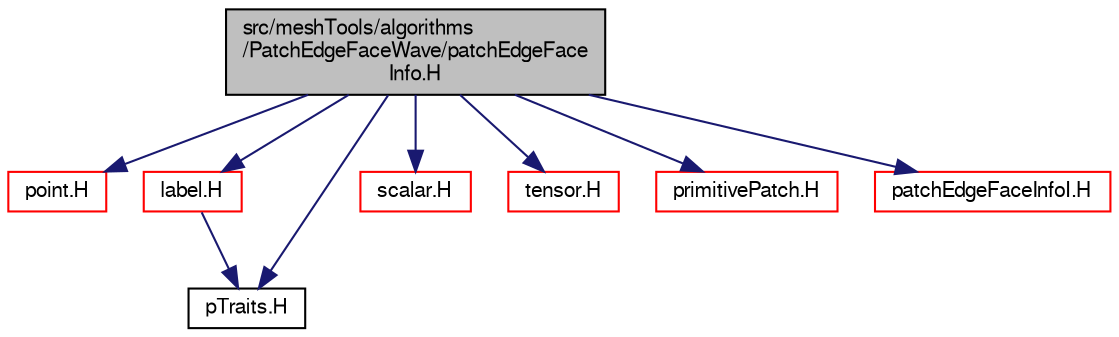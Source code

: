 digraph "src/meshTools/algorithms/PatchEdgeFaceWave/patchEdgeFaceInfo.H"
{
  bgcolor="transparent";
  edge [fontname="FreeSans",fontsize="10",labelfontname="FreeSans",labelfontsize="10"];
  node [fontname="FreeSans",fontsize="10",shape=record];
  Node0 [label="src/meshTools/algorithms\l/PatchEdgeFaceWave/patchEdgeFace\lInfo.H",height=0.2,width=0.4,color="black", fillcolor="grey75", style="filled", fontcolor="black"];
  Node0 -> Node1 [color="midnightblue",fontsize="10",style="solid",fontname="FreeSans"];
  Node1 [label="point.H",height=0.2,width=0.4,color="red",URL="$a12059.html"];
  Node0 -> Node6 [color="midnightblue",fontsize="10",style="solid",fontname="FreeSans"];
  Node6 [label="label.H",height=0.2,width=0.4,color="red",URL="$a12371.html"];
  Node6 -> Node9 [color="midnightblue",fontsize="10",style="solid",fontname="FreeSans"];
  Node9 [label="pTraits.H",height=0.2,width=0.4,color="black",URL="$a12437.html"];
  Node0 -> Node3 [color="midnightblue",fontsize="10",style="solid",fontname="FreeSans"];
  Node3 [label="scalar.H",height=0.2,width=0.4,color="red",URL="$a12533.html"];
  Node0 -> Node47 [color="midnightblue",fontsize="10",style="solid",fontname="FreeSans"];
  Node47 [label="tensor.H",height=0.2,width=0.4,color="red",URL="$a12755.html"];
  Node0 -> Node9 [color="midnightblue",fontsize="10",style="solid",fontname="FreeSans"];
  Node0 -> Node56 [color="midnightblue",fontsize="10",style="solid",fontname="FreeSans"];
  Node56 [label="primitivePatch.H",height=0.2,width=0.4,color="red",URL="$a11999.html"];
  Node0 -> Node150 [color="midnightblue",fontsize="10",style="solid",fontname="FreeSans"];
  Node150 [label="patchEdgeFaceInfoI.H",height=0.2,width=0.4,color="red",URL="$a07184.html"];
}
